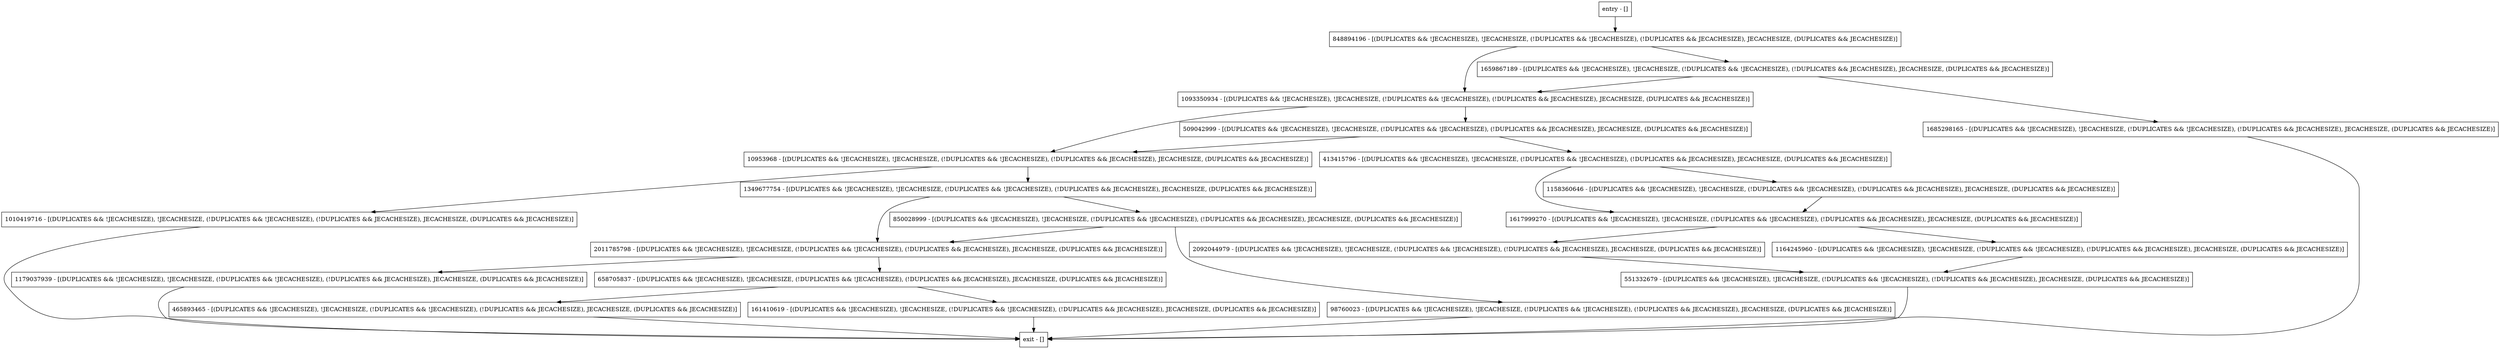 digraph getWritableLocker {
node [shape=record];
2011785798 [label="2011785798 - [(DUPLICATES && !JECACHESIZE), !JECACHESIZE, (!DUPLICATES && !JECACHESIZE), (!DUPLICATES && JECACHESIZE), JECACHESIZE, (DUPLICATES && JECACHESIZE)]"];
1659867189 [label="1659867189 - [(DUPLICATES && !JECACHESIZE), !JECACHESIZE, (!DUPLICATES && !JECACHESIZE), (!DUPLICATES && JECACHESIZE), JECACHESIZE, (DUPLICATES && JECACHESIZE)]"];
2092044979 [label="2092044979 - [(DUPLICATES && !JECACHESIZE), !JECACHESIZE, (!DUPLICATES && !JECACHESIZE), (!DUPLICATES && JECACHESIZE), JECACHESIZE, (DUPLICATES && JECACHESIZE)]"];
10953968 [label="10953968 - [(DUPLICATES && !JECACHESIZE), !JECACHESIZE, (!DUPLICATES && !JECACHESIZE), (!DUPLICATES && JECACHESIZE), JECACHESIZE, (DUPLICATES && JECACHESIZE)]"];
1093350934 [label="1093350934 - [(DUPLICATES && !JECACHESIZE), !JECACHESIZE, (!DUPLICATES && !JECACHESIZE), (!DUPLICATES && JECACHESIZE), JECACHESIZE, (DUPLICATES && JECACHESIZE)]"];
848894196 [label="848894196 - [(DUPLICATES && !JECACHESIZE), !JECACHESIZE, (!DUPLICATES && !JECACHESIZE), (!DUPLICATES && JECACHESIZE), JECACHESIZE, (DUPLICATES && JECACHESIZE)]"];
509042999 [label="509042999 - [(DUPLICATES && !JECACHESIZE), !JECACHESIZE, (!DUPLICATES && !JECACHESIZE), (!DUPLICATES && JECACHESIZE), JECACHESIZE, (DUPLICATES && JECACHESIZE)]"];
1617999270 [label="1617999270 - [(DUPLICATES && !JECACHESIZE), !JECACHESIZE, (!DUPLICATES && !JECACHESIZE), (!DUPLICATES && JECACHESIZE), JECACHESIZE, (DUPLICATES && JECACHESIZE)]"];
1164245960 [label="1164245960 - [(DUPLICATES && !JECACHESIZE), !JECACHESIZE, (!DUPLICATES && !JECACHESIZE), (!DUPLICATES && JECACHESIZE), JECACHESIZE, (DUPLICATES && JECACHESIZE)]"];
465893465 [label="465893465 - [(DUPLICATES && !JECACHESIZE), !JECACHESIZE, (!DUPLICATES && !JECACHESIZE), (!DUPLICATES && JECACHESIZE), JECACHESIZE, (DUPLICATES && JECACHESIZE)]"];
1010419716 [label="1010419716 - [(DUPLICATES && !JECACHESIZE), !JECACHESIZE, (!DUPLICATES && !JECACHESIZE), (!DUPLICATES && JECACHESIZE), JECACHESIZE, (DUPLICATES && JECACHESIZE)]"];
551332679 [label="551332679 - [(DUPLICATES && !JECACHESIZE), !JECACHESIZE, (!DUPLICATES && !JECACHESIZE), (!DUPLICATES && JECACHESIZE), JECACHESIZE, (DUPLICATES && JECACHESIZE)]"];
1349677754 [label="1349677754 - [(DUPLICATES && !JECACHESIZE), !JECACHESIZE, (!DUPLICATES && !JECACHESIZE), (!DUPLICATES && JECACHESIZE), JECACHESIZE, (DUPLICATES && JECACHESIZE)]"];
entry [label="entry - []"];
exit [label="exit - []"];
1179037939 [label="1179037939 - [(DUPLICATES && !JECACHESIZE), !JECACHESIZE, (!DUPLICATES && !JECACHESIZE), (!DUPLICATES && JECACHESIZE), JECACHESIZE, (DUPLICATES && JECACHESIZE)]"];
850028999 [label="850028999 - [(DUPLICATES && !JECACHESIZE), !JECACHESIZE, (!DUPLICATES && !JECACHESIZE), (!DUPLICATES && JECACHESIZE), JECACHESIZE, (DUPLICATES && JECACHESIZE)]"];
98760023 [label="98760023 - [(DUPLICATES && !JECACHESIZE), !JECACHESIZE, (!DUPLICATES && !JECACHESIZE), (!DUPLICATES && JECACHESIZE), JECACHESIZE, (DUPLICATES && JECACHESIZE)]"];
413415796 [label="413415796 - [(DUPLICATES && !JECACHESIZE), !JECACHESIZE, (!DUPLICATES && !JECACHESIZE), (!DUPLICATES && JECACHESIZE), JECACHESIZE, (DUPLICATES && JECACHESIZE)]"];
1158360646 [label="1158360646 - [(DUPLICATES && !JECACHESIZE), !JECACHESIZE, (!DUPLICATES && !JECACHESIZE), (!DUPLICATES && JECACHESIZE), JECACHESIZE, (DUPLICATES && JECACHESIZE)]"];
1685298165 [label="1685298165 - [(DUPLICATES && !JECACHESIZE), !JECACHESIZE, (!DUPLICATES && !JECACHESIZE), (!DUPLICATES && JECACHESIZE), JECACHESIZE, (DUPLICATES && JECACHESIZE)]"];
161410619 [label="161410619 - [(DUPLICATES && !JECACHESIZE), !JECACHESIZE, (!DUPLICATES && !JECACHESIZE), (!DUPLICATES && JECACHESIZE), JECACHESIZE, (DUPLICATES && JECACHESIZE)]"];
658705837 [label="658705837 - [(DUPLICATES && !JECACHESIZE), !JECACHESIZE, (!DUPLICATES && !JECACHESIZE), (!DUPLICATES && JECACHESIZE), JECACHESIZE, (DUPLICATES && JECACHESIZE)]"];
entry;
exit;
2011785798 -> 1179037939;
2011785798 -> 658705837;
1659867189 -> 1685298165;
1659867189 -> 1093350934;
2092044979 -> 551332679;
10953968 -> 1349677754;
10953968 -> 1010419716;
1093350934 -> 10953968;
1093350934 -> 509042999;
848894196 -> 1659867189;
848894196 -> 1093350934;
509042999 -> 413415796;
509042999 -> 10953968;
1617999270 -> 2092044979;
1617999270 -> 1164245960;
1164245960 -> 551332679;
465893465 -> exit;
1010419716 -> exit;
551332679 -> exit;
1349677754 -> 2011785798;
1349677754 -> 850028999;
entry -> 848894196;
1179037939 -> exit;
850028999 -> 2011785798;
850028999 -> 98760023;
98760023 -> exit;
413415796 -> 1158360646;
413415796 -> 1617999270;
1158360646 -> 1617999270;
1685298165 -> exit;
161410619 -> exit;
658705837 -> 161410619;
658705837 -> 465893465;
}
